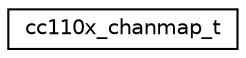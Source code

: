digraph "Graphical Class Hierarchy"
{
 // LATEX_PDF_SIZE
  edge [fontname="Helvetica",fontsize="10",labelfontname="Helvetica",labelfontsize="10"];
  node [fontname="Helvetica",fontsize="10",shape=record];
  rankdir="LR";
  Node0 [label="cc110x_chanmap_t",height=0.2,width=0.4,color="black", fillcolor="white", style="filled",URL="$structcc110x__chanmap__t.html",tooltip="Structure to hold mapping between virtual and physical channel numbers."];
}
